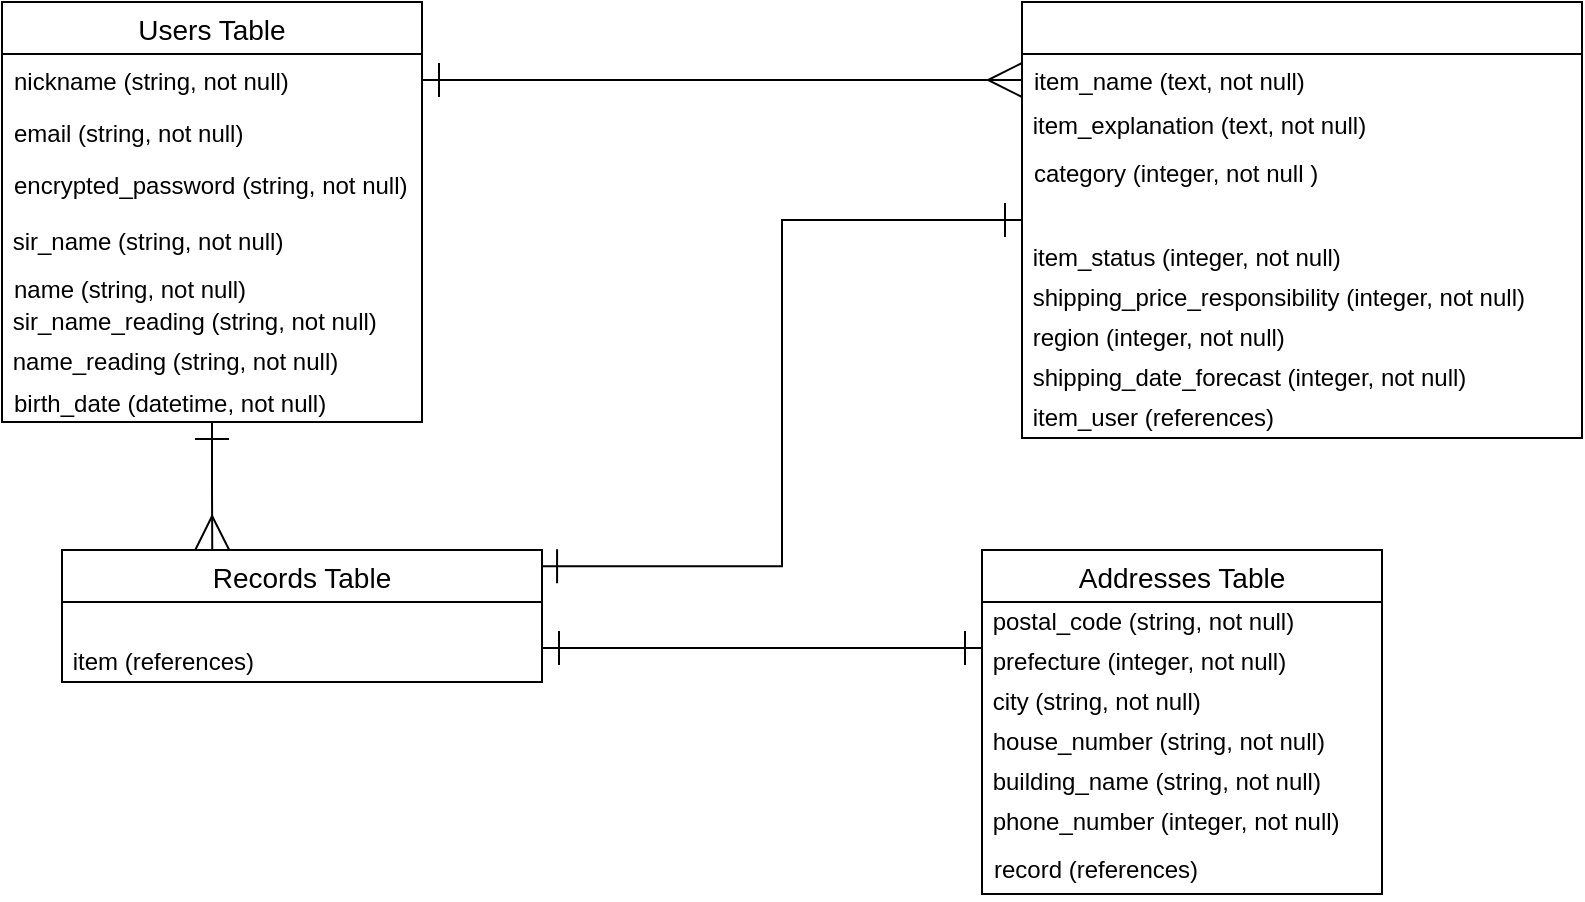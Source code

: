 <mxfile version="13.1.3">
    <diagram id="6hGFLwfOUW9BJ-s0fimq" name="Page-1">
        <mxGraphModel dx="838" dy="554" grid="1" gridSize="10" guides="1" tooltips="1" connect="1" arrows="1" fold="1" page="1" pageScale="1" pageWidth="827" pageHeight="1169" math="0" shadow="0">
            <root>
                <mxCell id="0"/>
                <mxCell id="1" parent="0"/>
                <mxCell id="2" value="Users Table" style="swimlane;fontStyle=0;childLayout=stackLayout;horizontal=1;startSize=26;horizontalStack=0;resizeParent=1;resizeParentMax=0;resizeLast=0;collapsible=1;marginBottom=0;align=center;fontSize=14;" parent="1" vertex="1">
                    <mxGeometry x="10" y="170" width="210" height="210" as="geometry"/>
                </mxCell>
                <mxCell id="3" value="nickname (string, not null)" style="text;strokeColor=none;fillColor=none;spacingLeft=4;spacingRight=4;overflow=hidden;rotatable=0;points=[[0,0.5],[1,0.5]];portConstraint=eastwest;fontSize=12;" parent="2" vertex="1">
                    <mxGeometry y="26" width="210" height="26" as="geometry"/>
                </mxCell>
                <mxCell id="4" value="email (string, not null)" style="text;strokeColor=none;fillColor=none;spacingLeft=4;spacingRight=4;overflow=hidden;rotatable=0;points=[[0,0.5],[1,0.5]];portConstraint=eastwest;fontSize=12;" parent="2" vertex="1">
                    <mxGeometry y="52" width="210" height="26" as="geometry"/>
                </mxCell>
                <mxCell id="5" value="encrypted_password (string, not null)" style="text;strokeColor=none;fillColor=none;spacingLeft=4;spacingRight=4;overflow=hidden;rotatable=0;points=[[0,0.5],[1,0.5]];portConstraint=eastwest;fontSize=12;" parent="2" vertex="1">
                    <mxGeometry y="78" width="210" height="32" as="geometry"/>
                </mxCell>
                <mxCell id="19" style="edgeStyle=orthogonalEdgeStyle;rounded=0;orthogonalLoop=1;jettySize=auto;html=1;exitX=1;exitY=0.5;exitDx=0;exitDy=0;startArrow=ERone;startFill=0;startSize=15;endArrow=ERone;endFill=0;endSize=15;strokeWidth=1;" parent="2" source="4" target="4" edge="1">
                    <mxGeometry relative="1" as="geometry"/>
                </mxCell>
                <mxCell id="52" value="&amp;nbsp;sir_&lt;span style=&quot;&quot;&gt;name (string, not null)&lt;/span&gt;" style="text;html=1;resizable=0;autosize=1;align=left;verticalAlign=middle;points=[];fillColor=none;strokeColor=none;rounded=0;" vertex="1" parent="2">
                    <mxGeometry y="110" width="210" height="20" as="geometry"/>
                </mxCell>
                <mxCell id="30" value="name (string, not null)" style="text;resizable=0;autosize=1;align=left;verticalAlign=top;points=[];fillColor=none;strokeColor=none;rounded=0;spacingRight=4;spacingLeft=4;" parent="2" vertex="1">
                    <mxGeometry y="130" width="210" height="20" as="geometry"/>
                </mxCell>
                <mxCell id="53" value="&lt;span&gt;&amp;nbsp;sir_&lt;/span&gt;&lt;span&gt;name_reading (string, not null)&lt;/span&gt;" style="text;html=1;resizable=0;autosize=1;align=left;verticalAlign=middle;points=[];fillColor=none;strokeColor=none;rounded=0;" vertex="1" parent="2">
                    <mxGeometry y="150" width="210" height="20" as="geometry"/>
                </mxCell>
                <mxCell id="54" value="&amp;nbsp;&lt;span style=&quot;&quot;&gt;name_reading (string, not null)&lt;/span&gt;" style="text;html=1;resizable=0;autosize=1;align=left;verticalAlign=middle;points=[];fillColor=none;strokeColor=none;rounded=0;" vertex="1" parent="2">
                    <mxGeometry y="170" width="210" height="20" as="geometry"/>
                </mxCell>
                <mxCell id="28" value="birth_date (datetime, not null)" style="text;resizable=0;autosize=1;align=left;verticalAlign=middle;points=[];fillColor=none;strokeColor=none;rounded=0;spacingLeft=4;spacingRight=4;" parent="2" vertex="1">
                    <mxGeometry y="190" width="210" height="20" as="geometry"/>
                </mxCell>
                <mxCell id="50" style="edgeStyle=orthogonalEdgeStyle;rounded=0;orthogonalLoop=1;jettySize=auto;html=1;entryX=0.996;entryY=0.123;entryDx=0;entryDy=0;entryPerimeter=0;startArrow=ERone;startFill=0;endArrow=ERone;endFill=0;endSize=15;startSize=15;" parent="1" source="6" target="10" edge="1">
                    <mxGeometry relative="1" as="geometry"/>
                </mxCell>
                <mxCell id="51" style="edgeStyle=orthogonalEdgeStyle;rounded=0;orthogonalLoop=1;jettySize=auto;html=1;startArrow=ERone;startFill=0;endArrow=ERone;endFill=0;endSize=15;startSize=15;" parent="1" source="42" target="10" edge="1">
                    <mxGeometry relative="1" as="geometry">
                        <Array as="points">
                            <mxPoint x="470" y="493"/>
                            <mxPoint x="470" y="493"/>
                        </Array>
                    </mxGeometry>
                </mxCell>
                <mxCell id="6" value="Items Table" style="swimlane;fontStyle=0;childLayout=stackLayout;horizontal=1;startSize=26;horizontalStack=0;resizeParent=1;resizeParentMax=0;resizeLast=0;collapsible=1;marginBottom=0;align=center;fontSize=14;fontColor=#FFFFFF;" parent="1" vertex="1">
                    <mxGeometry x="520" y="170" width="280" height="218" as="geometry"/>
                </mxCell>
                <mxCell id="7" value="item_name (text, not null)" style="text;strokeColor=none;fillColor=none;spacingLeft=4;spacingRight=4;overflow=hidden;rotatable=0;points=[[0,0.5],[1,0.5]];portConstraint=eastwest;fontSize=12;" parent="6" vertex="1">
                    <mxGeometry y="26" width="280" height="26" as="geometry"/>
                </mxCell>
                <mxCell id="55" value="&amp;nbsp;item_explanation (text, not null)" style="text;html=1;resizable=0;autosize=1;align=left;verticalAlign=middle;points=[];fillColor=none;strokeColor=none;rounded=0;" vertex="1" parent="6">
                    <mxGeometry y="52" width="280" height="20" as="geometry"/>
                </mxCell>
                <mxCell id="8" value="category (integer, not null )" style="text;strokeColor=none;fillColor=none;spacingLeft=4;spacingRight=4;overflow=hidden;rotatable=0;points=[[0,0.5],[1,0.5]];portConstraint=eastwest;fontSize=12;" parent="6" vertex="1">
                    <mxGeometry y="72" width="280" height="26" as="geometry"/>
                </mxCell>
                <mxCell id="25" value="&amp;nbsp;item_price (integer, not null)" style="text;html=1;align=left;verticalAlign=middle;resizable=0;points=[];autosize=1;fontColor=#FFFFFF;" parent="6" vertex="1">
                    <mxGeometry y="98" width="280" height="20" as="geometry"/>
                </mxCell>
                <mxCell id="34" value="&amp;nbsp;item_status (integer, not null)" style="text;html=1;resizable=0;autosize=1;align=left;verticalAlign=middle;points=[];fillColor=none;strokeColor=none;rounded=0;" parent="6" vertex="1">
                    <mxGeometry y="118" width="280" height="20" as="geometry"/>
                </mxCell>
                <mxCell id="35" value="&amp;nbsp;shipping_price_responsibility (integer, not null)" style="text;html=1;resizable=0;autosize=1;align=left;verticalAlign=middle;points=[];fillColor=none;strokeColor=none;rounded=0;" parent="6" vertex="1">
                    <mxGeometry y="138" width="280" height="20" as="geometry"/>
                </mxCell>
                <mxCell id="36" value="&amp;nbsp;region (integer, not null)" style="text;html=1;resizable=0;autosize=1;align=left;verticalAlign=middle;points=[];fillColor=none;strokeColor=none;rounded=0;" parent="6" vertex="1">
                    <mxGeometry y="158" width="280" height="20" as="geometry"/>
                </mxCell>
                <mxCell id="37" value="&amp;nbsp;shipping_date_forecast (integer, not null)" style="text;html=1;resizable=0;autosize=1;align=left;verticalAlign=middle;points=[];fillColor=none;strokeColor=none;rounded=0;" parent="6" vertex="1">
                    <mxGeometry y="178" width="280" height="20" as="geometry"/>
                </mxCell>
                <mxCell id="39" value="&amp;nbsp;item_user (references)" style="text;html=1;resizable=0;autosize=1;align=left;verticalAlign=middle;points=[];fillColor=none;strokeColor=none;rounded=0;" parent="6" vertex="1">
                    <mxGeometry y="198" width="280" height="20" as="geometry"/>
                </mxCell>
                <mxCell id="57" style="edgeStyle=orthogonalEdgeStyle;rounded=0;orthogonalLoop=1;jettySize=auto;html=1;exitX=1;exitY=0.5;exitDx=0;exitDy=0;entryX=0;entryY=0.5;entryDx=0;entryDy=0;startArrow=ERone;startFill=0;endArrow=ERmany;endFill=0;endSize=15;startSize=15;" edge="1" parent="1" source="3" target="7">
                    <mxGeometry relative="1" as="geometry"/>
                </mxCell>
                <mxCell id="42" value="Addresses Table" style="swimlane;fontStyle=0;childLayout=stackLayout;horizontal=1;startSize=26;horizontalStack=0;resizeParent=1;resizeParentMax=0;resizeLast=0;collapsible=1;marginBottom=0;align=center;fontSize=14;" parent="1" vertex="1">
                    <mxGeometry x="500" y="444" width="200" height="172" as="geometry"/>
                </mxCell>
                <mxCell id="65" value="&amp;nbsp;postal_code (string, not null)" style="text;html=1;resizable=0;autosize=1;align=left;verticalAlign=middle;points=[];fillColor=none;strokeColor=none;rounded=0;" vertex="1" parent="42">
                    <mxGeometry y="26" width="200" height="20" as="geometry"/>
                </mxCell>
                <mxCell id="66" value="&amp;nbsp;&lt;span&gt;prefecture (integer, not null)&lt;/span&gt;" style="text;html=1;resizable=0;autosize=1;align=left;verticalAlign=middle;points=[];fillColor=none;strokeColor=none;rounded=0;" vertex="1" parent="42">
                    <mxGeometry y="46" width="200" height="20" as="geometry"/>
                </mxCell>
                <mxCell id="67" value="&amp;nbsp;city&lt;span style=&quot;&quot;&gt;&amp;nbsp;(string, not null)&lt;/span&gt;" style="text;html=1;resizable=0;autosize=1;align=left;verticalAlign=middle;points=[];fillColor=none;strokeColor=none;rounded=0;" vertex="1" parent="42">
                    <mxGeometry y="66" width="200" height="20" as="geometry"/>
                </mxCell>
                <mxCell id="68" value="&amp;nbsp;&lt;span&gt;house_number (string, not null)&lt;/span&gt;" style="text;html=1;resizable=0;autosize=1;align=left;verticalAlign=middle;points=[];fillColor=none;strokeColor=none;rounded=0;" vertex="1" parent="42">
                    <mxGeometry y="86" width="200" height="20" as="geometry"/>
                </mxCell>
                <mxCell id="69" value="&amp;nbsp;building_name&lt;span style=&quot;&quot;&gt;&amp;nbsp;(string, not null)&lt;/span&gt;" style="text;html=1;resizable=0;autosize=1;align=left;verticalAlign=middle;points=[];fillColor=none;strokeColor=none;rounded=0;" vertex="1" parent="42">
                    <mxGeometry y="106" width="200" height="20" as="geometry"/>
                </mxCell>
                <mxCell id="40" value="&amp;nbsp;phone_number (integer, not null)" style="text;html=1;resizable=0;autosize=1;align=left;verticalAlign=middle;points=[];fillColor=none;strokeColor=none;rounded=0;" parent="42" vertex="1">
                    <mxGeometry y="126" width="200" height="20" as="geometry"/>
                </mxCell>
                <mxCell id="45" value="record (references)" style="text;strokeColor=none;fillColor=none;spacingLeft=4;spacingRight=4;overflow=hidden;rotatable=0;points=[[0,0.5],[1,0.5]];portConstraint=eastwest;fontSize=12;" parent="42" vertex="1">
                    <mxGeometry y="146" width="200" height="26" as="geometry"/>
                </mxCell>
                <mxCell id="10" value="Records Table" style="swimlane;fontStyle=0;childLayout=stackLayout;horizontal=1;startSize=26;horizontalStack=0;resizeParent=1;resizeParentMax=0;resizeLast=0;collapsible=1;marginBottom=0;align=center;fontSize=14;" parent="1" vertex="1">
                    <mxGeometry x="40" y="444" width="240" height="66" as="geometry"/>
                </mxCell>
                <mxCell id="22" value="&amp;nbsp;records_user (references)" style="text;html=1;resizable=0;autosize=1;align=left;verticalAlign=middle;points=[];fillColor=none;strokeColor=none;rounded=0;fontColor=#FFFFFF;" parent="10" vertex="1">
                    <mxGeometry y="26" width="240" height="20" as="geometry"/>
                </mxCell>
                <mxCell id="29" value="&amp;nbsp;item (references)" style="text;html=1;resizable=0;autosize=1;align=left;verticalAlign=middle;points=[];fillColor=none;strokeColor=none;rounded=0;" parent="10" vertex="1">
                    <mxGeometry y="46" width="240" height="20" as="geometry"/>
                </mxCell>
                <mxCell id="64" style="edgeStyle=orthogonalEdgeStyle;rounded=0;orthogonalLoop=1;jettySize=auto;html=1;entryX=0.313;entryY=0;entryDx=0;entryDy=0;entryPerimeter=0;startArrow=ERone;startFill=0;startSize=15;endArrow=ERmany;endFill=0;endSize=15;" edge="1" parent="1" source="28" target="10">
                    <mxGeometry relative="1" as="geometry"/>
                </mxCell>
            </root>
        </mxGraphModel>
    </diagram>
</mxfile>